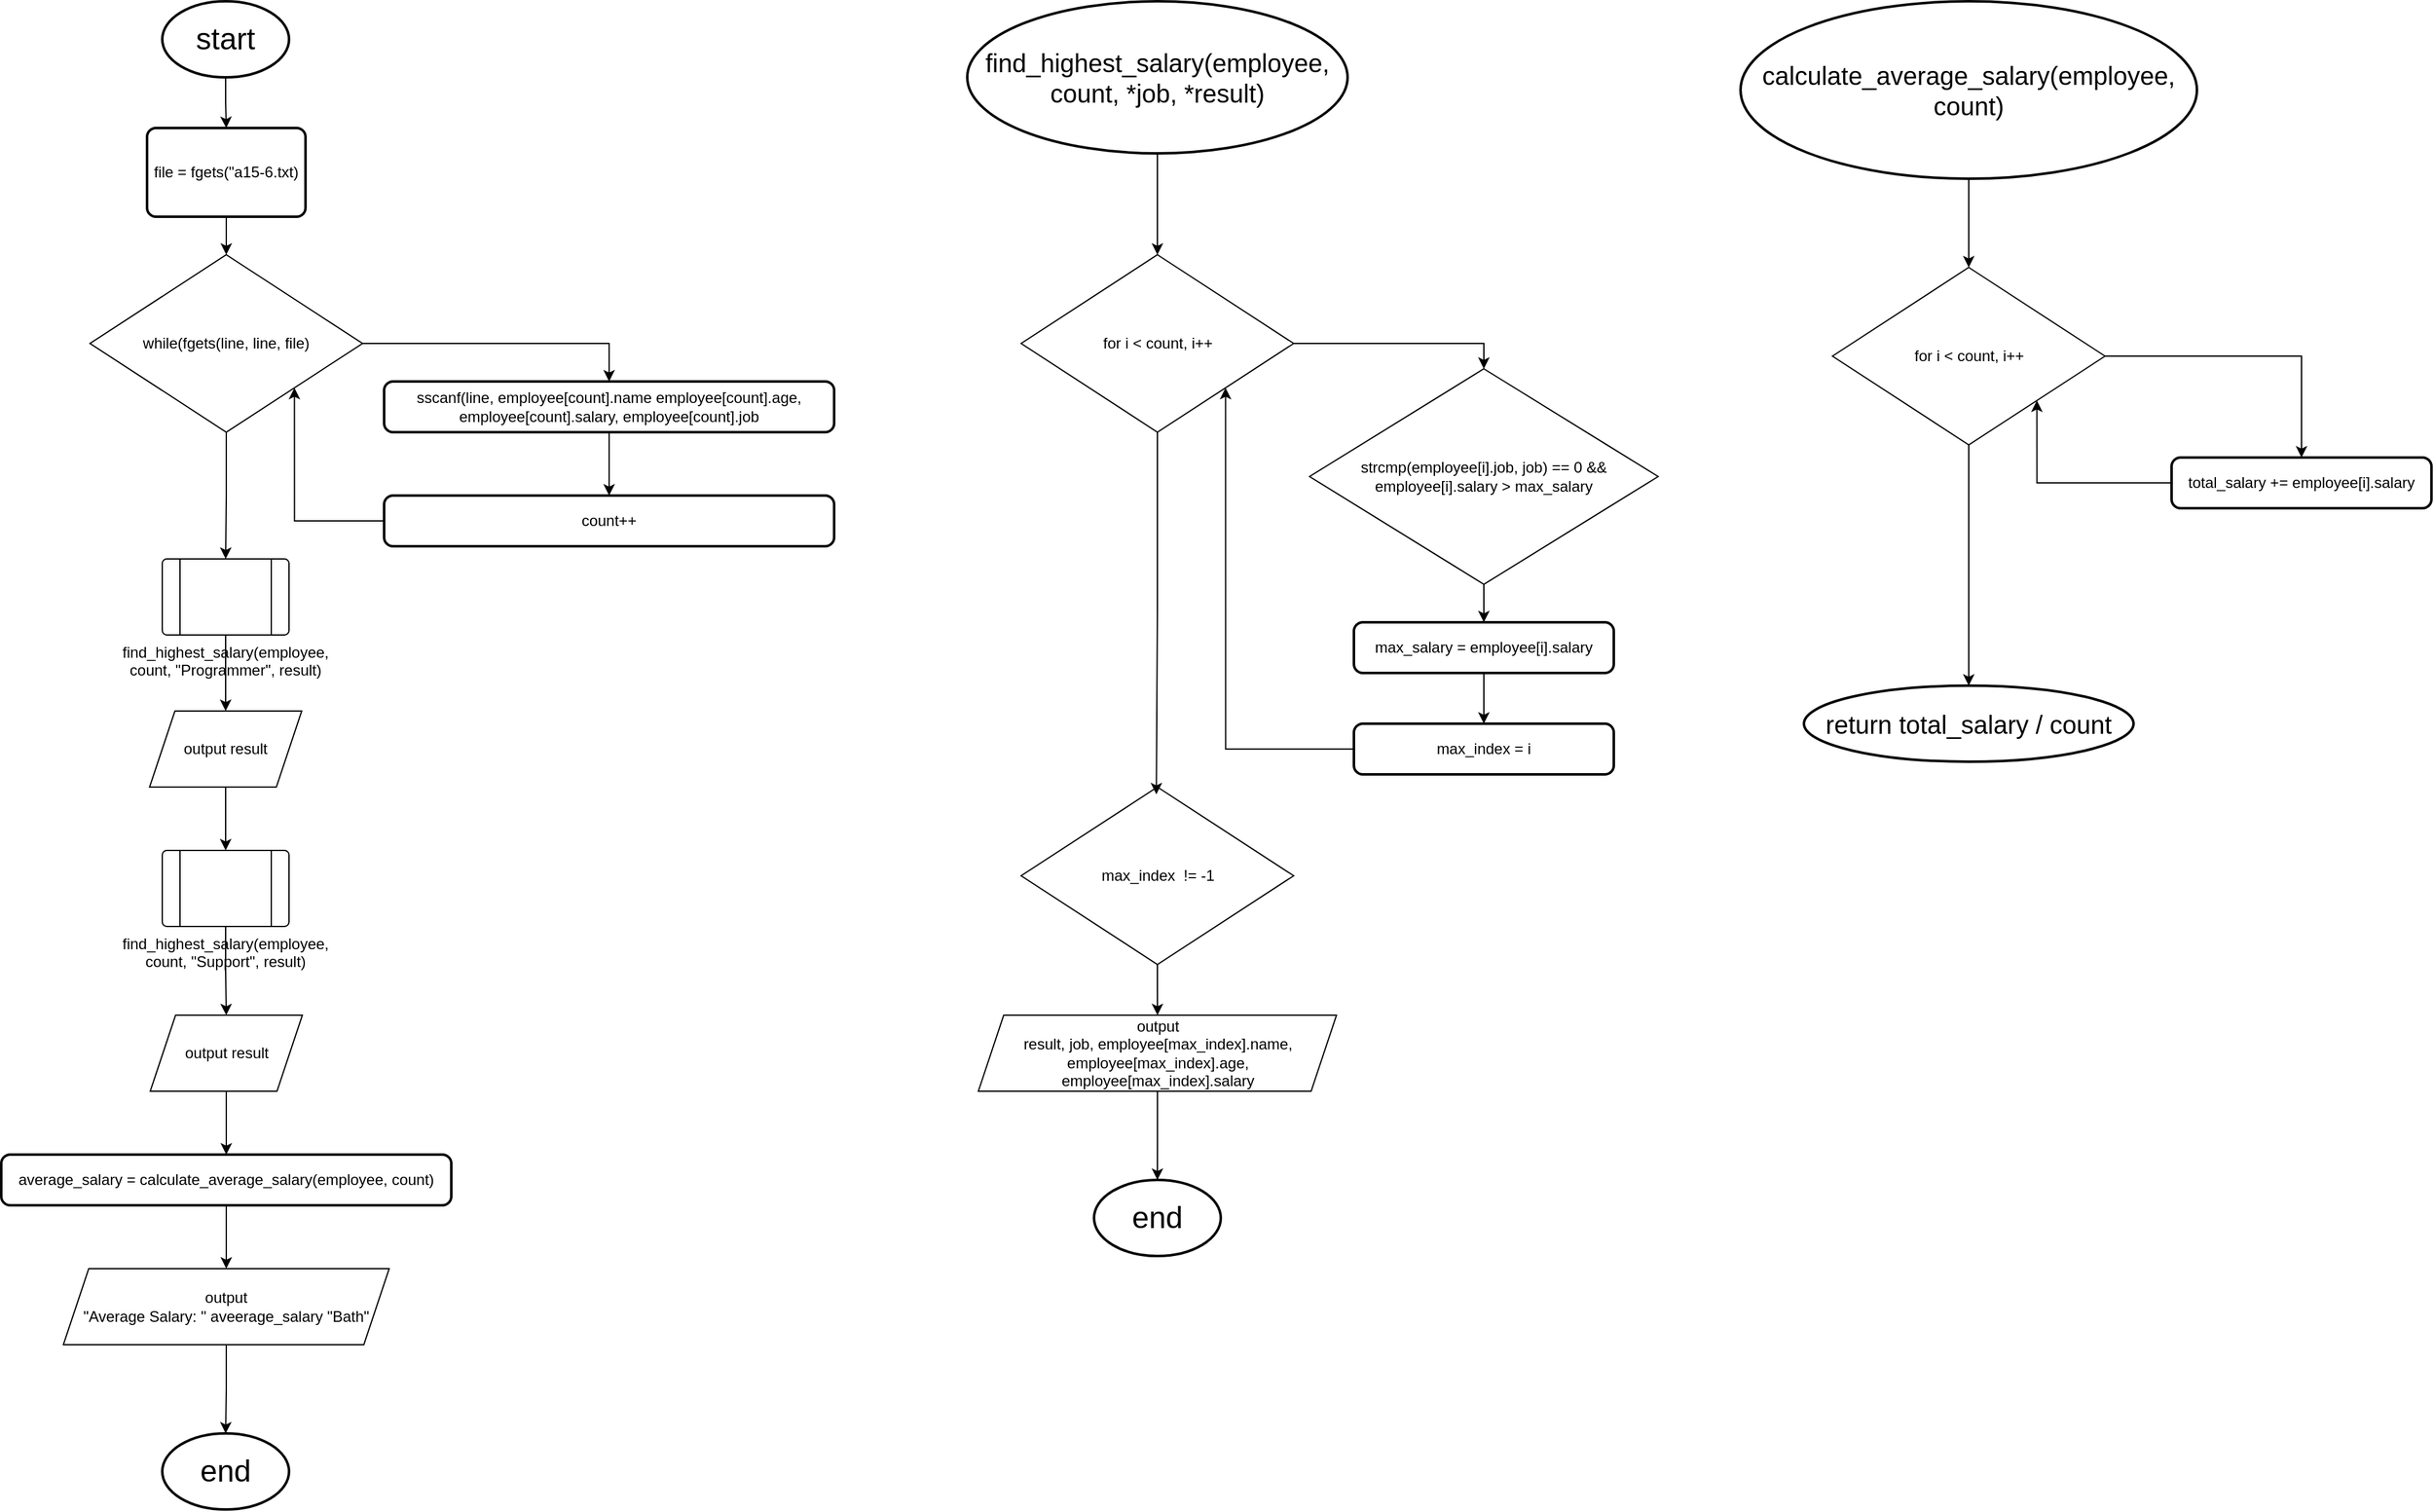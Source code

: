<mxfile version="25.0.3">
  <diagram name="Page-1" id="iHiOsUQ1TZHb9WTthrEA">
    <mxGraphModel dx="2390" dy="1243" grid="1" gridSize="10" guides="1" tooltips="1" connect="1" arrows="1" fold="1" page="1" pageScale="1" pageWidth="850" pageHeight="1100" math="0" shadow="0">
      <root>
        <mxCell id="0" />
        <mxCell id="1" parent="0" />
        <mxCell id="seDuFXK38yci4oABPJHl-16" style="edgeStyle=orthogonalEdgeStyle;rounded=0;orthogonalLoop=1;jettySize=auto;html=1;entryX=0.5;entryY=0;entryDx=0;entryDy=0;" edge="1" parent="1" source="seDuFXK38yci4oABPJHl-1" target="seDuFXK38yci4oABPJHl-3">
          <mxGeometry relative="1" as="geometry" />
        </mxCell>
        <mxCell id="seDuFXK38yci4oABPJHl-1" value="&lt;font style=&quot;font-size: 24px;&quot;&gt;start&lt;/font&gt;" style="strokeWidth=2;html=1;shape=mxgraph.flowchart.start_1;whiteSpace=wrap;" vertex="1" parent="1">
          <mxGeometry x="375" y="40" width="100" height="60" as="geometry" />
        </mxCell>
        <mxCell id="seDuFXK38yci4oABPJHl-2" value="&lt;font style=&quot;font-size: 24px;&quot;&gt;end&lt;/font&gt;" style="strokeWidth=2;html=1;shape=mxgraph.flowchart.start_1;whiteSpace=wrap;" vertex="1" parent="1">
          <mxGeometry x="375" y="1170" width="100" height="60" as="geometry" />
        </mxCell>
        <mxCell id="seDuFXK38yci4oABPJHl-17" style="edgeStyle=orthogonalEdgeStyle;rounded=0;orthogonalLoop=1;jettySize=auto;html=1;entryX=0.5;entryY=0;entryDx=0;entryDy=0;" edge="1" parent="1" source="seDuFXK38yci4oABPJHl-3" target="seDuFXK38yci4oABPJHl-4">
          <mxGeometry relative="1" as="geometry" />
        </mxCell>
        <mxCell id="seDuFXK38yci4oABPJHl-3" value="file = fgets(&quot;a15-6.txt)" style="rounded=1;whiteSpace=wrap;html=1;absoluteArcSize=1;arcSize=14;strokeWidth=2;" vertex="1" parent="1">
          <mxGeometry x="363" y="140" width="125" height="70" as="geometry" />
        </mxCell>
        <mxCell id="seDuFXK38yci4oABPJHl-8" style="edgeStyle=orthogonalEdgeStyle;rounded=0;orthogonalLoop=1;jettySize=auto;html=1;entryX=0.5;entryY=0;entryDx=0;entryDy=0;" edge="1" parent="1" source="seDuFXK38yci4oABPJHl-4" target="seDuFXK38yci4oABPJHl-5">
          <mxGeometry relative="1" as="geometry" />
        </mxCell>
        <mxCell id="seDuFXK38yci4oABPJHl-15" style="edgeStyle=orthogonalEdgeStyle;rounded=0;orthogonalLoop=1;jettySize=auto;html=1;entryX=0.5;entryY=0;entryDx=0;entryDy=0;" edge="1" parent="1" source="seDuFXK38yci4oABPJHl-4" target="seDuFXK38yci4oABPJHl-11">
          <mxGeometry relative="1" as="geometry" />
        </mxCell>
        <mxCell id="seDuFXK38yci4oABPJHl-4" value="while(fgets(line, line, file)" style="rhombus;whiteSpace=wrap;html=1;" vertex="1" parent="1">
          <mxGeometry x="318" y="240" width="215" height="140" as="geometry" />
        </mxCell>
        <mxCell id="seDuFXK38yci4oABPJHl-9" style="edgeStyle=orthogonalEdgeStyle;rounded=0;orthogonalLoop=1;jettySize=auto;html=1;entryX=0.5;entryY=0;entryDx=0;entryDy=0;" edge="1" parent="1" source="seDuFXK38yci4oABPJHl-5" target="seDuFXK38yci4oABPJHl-6">
          <mxGeometry relative="1" as="geometry" />
        </mxCell>
        <mxCell id="seDuFXK38yci4oABPJHl-5" value="sscanf(line, employee[count].name employee[count].age, employee[count].salary,&amp;nbsp;&lt;span style=&quot;background-color: initial;&quot;&gt;employee[count].job&lt;/span&gt;" style="rounded=1;whiteSpace=wrap;html=1;absoluteArcSize=1;arcSize=14;strokeWidth=2;" vertex="1" parent="1">
          <mxGeometry x="550" y="340" width="355" height="40" as="geometry" />
        </mxCell>
        <mxCell id="seDuFXK38yci4oABPJHl-10" style="edgeStyle=orthogonalEdgeStyle;rounded=0;orthogonalLoop=1;jettySize=auto;html=1;entryX=1;entryY=1;entryDx=0;entryDy=0;" edge="1" parent="1" source="seDuFXK38yci4oABPJHl-6" target="seDuFXK38yci4oABPJHl-4">
          <mxGeometry relative="1" as="geometry" />
        </mxCell>
        <mxCell id="seDuFXK38yci4oABPJHl-6" value="count++" style="rounded=1;whiteSpace=wrap;html=1;absoluteArcSize=1;arcSize=14;strokeWidth=2;" vertex="1" parent="1">
          <mxGeometry x="550" y="430" width="355" height="40" as="geometry" />
        </mxCell>
        <mxCell id="seDuFXK38yci4oABPJHl-18" style="edgeStyle=orthogonalEdgeStyle;rounded=0;orthogonalLoop=1;jettySize=auto;html=1;entryX=0.5;entryY=0;entryDx=0;entryDy=0;" edge="1" parent="1" source="seDuFXK38yci4oABPJHl-11" target="seDuFXK38yci4oABPJHl-13">
          <mxGeometry relative="1" as="geometry" />
        </mxCell>
        <mxCell id="seDuFXK38yci4oABPJHl-11" value="find_highest_salary(employee, count, &quot;Programmer&quot;, result)" style="verticalLabelPosition=bottom;verticalAlign=top;html=1;shape=process;whiteSpace=wrap;rounded=1;size=0.14;arcSize=6;" vertex="1" parent="1">
          <mxGeometry x="375" y="480" width="100" height="60" as="geometry" />
        </mxCell>
        <mxCell id="seDuFXK38yci4oABPJHl-20" style="edgeStyle=orthogonalEdgeStyle;rounded=0;orthogonalLoop=1;jettySize=auto;html=1;entryX=0.5;entryY=0;entryDx=0;entryDy=0;" edge="1" parent="1" source="seDuFXK38yci4oABPJHl-12" target="seDuFXK38yci4oABPJHl-14">
          <mxGeometry relative="1" as="geometry" />
        </mxCell>
        <mxCell id="seDuFXK38yci4oABPJHl-12" value="find_highest_salary(employee, count, &quot;Support&quot;, result)" style="verticalLabelPosition=bottom;verticalAlign=top;html=1;shape=process;whiteSpace=wrap;rounded=1;size=0.14;arcSize=6;" vertex="1" parent="1">
          <mxGeometry x="375" y="710" width="100" height="60" as="geometry" />
        </mxCell>
        <mxCell id="seDuFXK38yci4oABPJHl-19" style="edgeStyle=orthogonalEdgeStyle;rounded=0;orthogonalLoop=1;jettySize=auto;html=1;entryX=0.5;entryY=0;entryDx=0;entryDy=0;" edge="1" parent="1" source="seDuFXK38yci4oABPJHl-13" target="seDuFXK38yci4oABPJHl-12">
          <mxGeometry relative="1" as="geometry" />
        </mxCell>
        <mxCell id="seDuFXK38yci4oABPJHl-13" value="output result" style="shape=parallelogram;perimeter=parallelogramPerimeter;whiteSpace=wrap;html=1;fixedSize=1;" vertex="1" parent="1">
          <mxGeometry x="365" y="600" width="120" height="60" as="geometry" />
        </mxCell>
        <mxCell id="seDuFXK38yci4oABPJHl-23" style="edgeStyle=orthogonalEdgeStyle;rounded=0;orthogonalLoop=1;jettySize=auto;html=1;entryX=0.5;entryY=0;entryDx=0;entryDy=0;" edge="1" parent="1" source="seDuFXK38yci4oABPJHl-14" target="seDuFXK38yci4oABPJHl-21">
          <mxGeometry relative="1" as="geometry" />
        </mxCell>
        <mxCell id="seDuFXK38yci4oABPJHl-14" value="output result" style="shape=parallelogram;perimeter=parallelogramPerimeter;whiteSpace=wrap;html=1;fixedSize=1;" vertex="1" parent="1">
          <mxGeometry x="365.5" y="840" width="120" height="60" as="geometry" />
        </mxCell>
        <mxCell id="seDuFXK38yci4oABPJHl-24" style="edgeStyle=orthogonalEdgeStyle;rounded=0;orthogonalLoop=1;jettySize=auto;html=1;entryX=0.5;entryY=0;entryDx=0;entryDy=0;" edge="1" parent="1" source="seDuFXK38yci4oABPJHl-21" target="seDuFXK38yci4oABPJHl-22">
          <mxGeometry relative="1" as="geometry" />
        </mxCell>
        <mxCell id="seDuFXK38yci4oABPJHl-21" value="average_salary = calculate_average_salary(employee, count)" style="rounded=1;whiteSpace=wrap;html=1;absoluteArcSize=1;arcSize=14;strokeWidth=2;" vertex="1" parent="1">
          <mxGeometry x="248" y="950" width="355" height="40" as="geometry" />
        </mxCell>
        <mxCell id="seDuFXK38yci4oABPJHl-22" value="output&lt;br&gt;&quot;Average Salary: &quot; aveerage_salary &quot;Bath&quot;" style="shape=parallelogram;perimeter=parallelogramPerimeter;whiteSpace=wrap;html=1;fixedSize=1;" vertex="1" parent="1">
          <mxGeometry x="297" y="1040" width="257" height="60" as="geometry" />
        </mxCell>
        <mxCell id="seDuFXK38yci4oABPJHl-25" style="edgeStyle=orthogonalEdgeStyle;rounded=0;orthogonalLoop=1;jettySize=auto;html=1;entryX=0.5;entryY=0;entryDx=0;entryDy=0;entryPerimeter=0;" edge="1" parent="1" source="seDuFXK38yci4oABPJHl-22" target="seDuFXK38yci4oABPJHl-2">
          <mxGeometry relative="1" as="geometry" />
        </mxCell>
        <mxCell id="seDuFXK38yci4oABPJHl-38" style="edgeStyle=orthogonalEdgeStyle;rounded=0;orthogonalLoop=1;jettySize=auto;html=1;entryX=0.5;entryY=0;entryDx=0;entryDy=0;" edge="1" parent="1" source="seDuFXK38yci4oABPJHl-26" target="seDuFXK38yci4oABPJHl-27">
          <mxGeometry relative="1" as="geometry" />
        </mxCell>
        <mxCell id="seDuFXK38yci4oABPJHl-26" value="&lt;font style=&quot;font-size: 20px;&quot;&gt;find_highest_salary(employee, count, *job, *result)&lt;/font&gt;" style="strokeWidth=2;html=1;shape=mxgraph.flowchart.start_1;whiteSpace=wrap;" vertex="1" parent="1">
          <mxGeometry x="1010" y="40" width="300" height="120" as="geometry" />
        </mxCell>
        <mxCell id="seDuFXK38yci4oABPJHl-31" style="edgeStyle=orthogonalEdgeStyle;rounded=0;orthogonalLoop=1;jettySize=auto;html=1;entryX=0.5;entryY=0;entryDx=0;entryDy=0;" edge="1" parent="1" source="seDuFXK38yci4oABPJHl-27" target="seDuFXK38yci4oABPJHl-28">
          <mxGeometry relative="1" as="geometry" />
        </mxCell>
        <mxCell id="seDuFXK38yci4oABPJHl-27" value="for i &amp;lt; count, i++" style="rhombus;whiteSpace=wrap;html=1;" vertex="1" parent="1">
          <mxGeometry x="1052.5" y="240" width="215" height="140" as="geometry" />
        </mxCell>
        <mxCell id="seDuFXK38yci4oABPJHl-32" style="edgeStyle=orthogonalEdgeStyle;rounded=0;orthogonalLoop=1;jettySize=auto;html=1;entryX=0.5;entryY=0;entryDx=0;entryDy=0;" edge="1" parent="1" source="seDuFXK38yci4oABPJHl-28" target="seDuFXK38yci4oABPJHl-29">
          <mxGeometry relative="1" as="geometry" />
        </mxCell>
        <mxCell id="seDuFXK38yci4oABPJHl-28" value="strcmp(employee[i].job, job) == 0 &amp;amp;&amp;amp; employee[i].salary &amp;gt; max_salary" style="rhombus;whiteSpace=wrap;html=1;" vertex="1" parent="1">
          <mxGeometry x="1280" y="330" width="275" height="170" as="geometry" />
        </mxCell>
        <mxCell id="seDuFXK38yci4oABPJHl-33" style="edgeStyle=orthogonalEdgeStyle;rounded=0;orthogonalLoop=1;jettySize=auto;html=1;entryX=0.5;entryY=0;entryDx=0;entryDy=0;" edge="1" parent="1" source="seDuFXK38yci4oABPJHl-29" target="seDuFXK38yci4oABPJHl-30">
          <mxGeometry relative="1" as="geometry" />
        </mxCell>
        <mxCell id="seDuFXK38yci4oABPJHl-29" value="max_salary = employee[i].salary" style="rounded=1;whiteSpace=wrap;html=1;absoluteArcSize=1;arcSize=14;strokeWidth=2;" vertex="1" parent="1">
          <mxGeometry x="1315" y="530" width="205" height="40" as="geometry" />
        </mxCell>
        <mxCell id="seDuFXK38yci4oABPJHl-34" style="edgeStyle=orthogonalEdgeStyle;rounded=0;orthogonalLoop=1;jettySize=auto;html=1;entryX=1;entryY=1;entryDx=0;entryDy=0;" edge="1" parent="1" source="seDuFXK38yci4oABPJHl-30" target="seDuFXK38yci4oABPJHl-27">
          <mxGeometry relative="1" as="geometry" />
        </mxCell>
        <mxCell id="seDuFXK38yci4oABPJHl-30" value="max_index = i" style="rounded=1;whiteSpace=wrap;html=1;absoluteArcSize=1;arcSize=14;strokeWidth=2;" vertex="1" parent="1">
          <mxGeometry x="1315" y="610" width="205" height="40" as="geometry" />
        </mxCell>
        <mxCell id="seDuFXK38yci4oABPJHl-42" style="edgeStyle=orthogonalEdgeStyle;rounded=0;orthogonalLoop=1;jettySize=auto;html=1;" edge="1" parent="1" source="seDuFXK38yci4oABPJHl-36" target="seDuFXK38yci4oABPJHl-40">
          <mxGeometry relative="1" as="geometry" />
        </mxCell>
        <mxCell id="seDuFXK38yci4oABPJHl-36" value="max_index&amp;nbsp; != -1" style="rhombus;whiteSpace=wrap;html=1;" vertex="1" parent="1">
          <mxGeometry x="1052.5" y="660" width="215" height="140" as="geometry" />
        </mxCell>
        <mxCell id="seDuFXK38yci4oABPJHl-37" style="edgeStyle=orthogonalEdgeStyle;rounded=0;orthogonalLoop=1;jettySize=auto;html=1;entryX=0.496;entryY=0.041;entryDx=0;entryDy=0;entryPerimeter=0;" edge="1" parent="1" source="seDuFXK38yci4oABPJHl-27" target="seDuFXK38yci4oABPJHl-36">
          <mxGeometry relative="1" as="geometry" />
        </mxCell>
        <mxCell id="seDuFXK38yci4oABPJHl-40" value="output&lt;div&gt;result, job, employee[max_index].name, employee[max_index].age, employee[max_index].salary&lt;/div&gt;" style="shape=parallelogram;perimeter=parallelogramPerimeter;whiteSpace=wrap;html=1;fixedSize=1;" vertex="1" parent="1">
          <mxGeometry x="1018.75" y="840" width="282.5" height="60" as="geometry" />
        </mxCell>
        <mxCell id="seDuFXK38yci4oABPJHl-41" value="&lt;font style=&quot;font-size: 24px;&quot;&gt;end&lt;/font&gt;" style="strokeWidth=2;html=1;shape=mxgraph.flowchart.start_1;whiteSpace=wrap;" vertex="1" parent="1">
          <mxGeometry x="1110" y="970" width="100" height="60" as="geometry" />
        </mxCell>
        <mxCell id="seDuFXK38yci4oABPJHl-43" style="edgeStyle=orthogonalEdgeStyle;rounded=0;orthogonalLoop=1;jettySize=auto;html=1;entryX=0.5;entryY=0;entryDx=0;entryDy=0;entryPerimeter=0;" edge="1" parent="1" source="seDuFXK38yci4oABPJHl-40" target="seDuFXK38yci4oABPJHl-41">
          <mxGeometry relative="1" as="geometry" />
        </mxCell>
        <mxCell id="seDuFXK38yci4oABPJHl-52" style="edgeStyle=orthogonalEdgeStyle;rounded=0;orthogonalLoop=1;jettySize=auto;html=1;entryX=0.5;entryY=0;entryDx=0;entryDy=0;" edge="1" parent="1" source="seDuFXK38yci4oABPJHl-45" target="seDuFXK38yci4oABPJHl-46">
          <mxGeometry relative="1" as="geometry" />
        </mxCell>
        <mxCell id="seDuFXK38yci4oABPJHl-45" value="&lt;font style=&quot;font-size: 20px;&quot;&gt;calculate_average_salary(employee, count)&lt;/font&gt;" style="strokeWidth=2;html=1;shape=mxgraph.flowchart.start_1;whiteSpace=wrap;" vertex="1" parent="1">
          <mxGeometry x="1620" y="40" width="360" height="140" as="geometry" />
        </mxCell>
        <mxCell id="seDuFXK38yci4oABPJHl-49" style="edgeStyle=orthogonalEdgeStyle;rounded=0;orthogonalLoop=1;jettySize=auto;html=1;entryX=0.5;entryY=0;entryDx=0;entryDy=0;" edge="1" parent="1" source="seDuFXK38yci4oABPJHl-46" target="seDuFXK38yci4oABPJHl-47">
          <mxGeometry relative="1" as="geometry" />
        </mxCell>
        <mxCell id="seDuFXK38yci4oABPJHl-46" value="for i &amp;lt; count, i++" style="rhombus;whiteSpace=wrap;html=1;" vertex="1" parent="1">
          <mxGeometry x="1692.5" y="250" width="215" height="140" as="geometry" />
        </mxCell>
        <mxCell id="seDuFXK38yci4oABPJHl-50" style="edgeStyle=orthogonalEdgeStyle;rounded=0;orthogonalLoop=1;jettySize=auto;html=1;entryX=1;entryY=1;entryDx=0;entryDy=0;" edge="1" parent="1" source="seDuFXK38yci4oABPJHl-47" target="seDuFXK38yci4oABPJHl-46">
          <mxGeometry relative="1" as="geometry" />
        </mxCell>
        <mxCell id="seDuFXK38yci4oABPJHl-47" value="total_salary += employee[i].salary" style="rounded=1;whiteSpace=wrap;html=1;absoluteArcSize=1;arcSize=14;strokeWidth=2;" vertex="1" parent="1">
          <mxGeometry x="1960" y="400" width="205" height="40" as="geometry" />
        </mxCell>
        <mxCell id="seDuFXK38yci4oABPJHl-48" value="&lt;font style=&quot;font-size: 20px;&quot;&gt;return total_salary / count&lt;/font&gt;" style="strokeWidth=2;html=1;shape=mxgraph.flowchart.start_1;whiteSpace=wrap;" vertex="1" parent="1">
          <mxGeometry x="1670" y="580" width="260" height="60" as="geometry" />
        </mxCell>
        <mxCell id="seDuFXK38yci4oABPJHl-51" style="edgeStyle=orthogonalEdgeStyle;rounded=0;orthogonalLoop=1;jettySize=auto;html=1;entryX=0.5;entryY=0;entryDx=0;entryDy=0;entryPerimeter=0;" edge="1" parent="1" source="seDuFXK38yci4oABPJHl-46" target="seDuFXK38yci4oABPJHl-48">
          <mxGeometry relative="1" as="geometry" />
        </mxCell>
      </root>
    </mxGraphModel>
  </diagram>
</mxfile>
